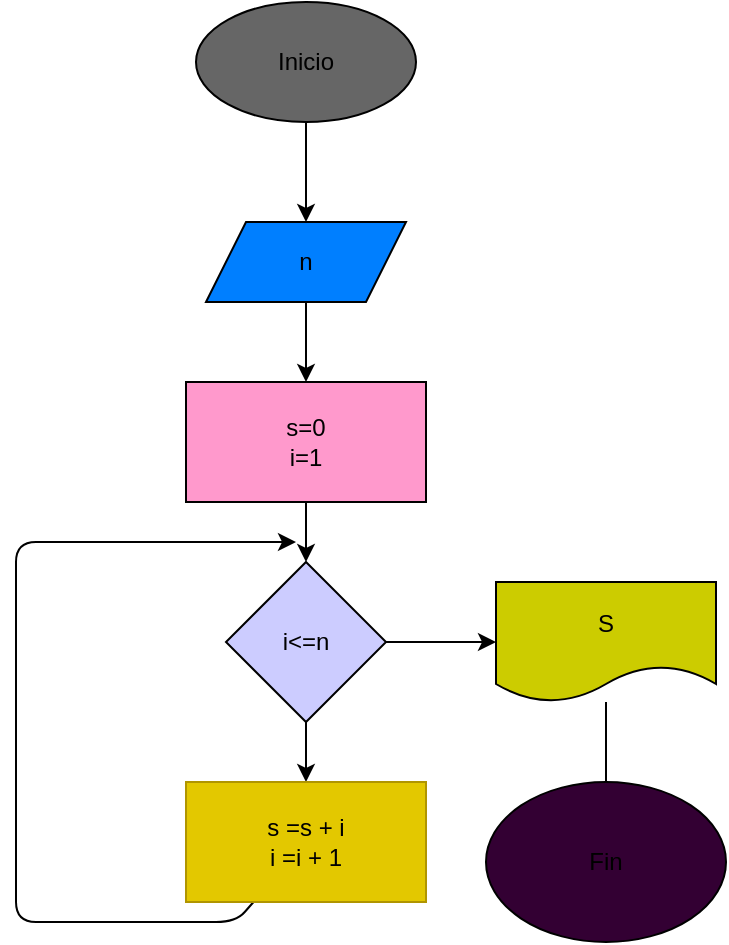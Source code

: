 <mxfile>
    <diagram id="wiQ3CxccvwV4qcg1TcG6" name="Página-1">
        <mxGraphModel dx="767" dy="615" grid="1" gridSize="10" guides="1" tooltips="1" connect="1" arrows="1" fold="1" page="1" pageScale="1" pageWidth="827" pageHeight="1169" math="0" shadow="0">
            <root>
                <mxCell id="0"/>
                <mxCell id="1" parent="0"/>
                <mxCell id="9" style="edgeStyle=none;html=1;" edge="1" parent="1" source="2" target="3">
                    <mxGeometry relative="1" as="geometry"/>
                </mxCell>
                <mxCell id="2" value="Inicio" style="ellipse;whiteSpace=wrap;html=1;fillColor=#666666;" vertex="1" parent="1">
                    <mxGeometry x="250" y="10" width="110" height="60" as="geometry"/>
                </mxCell>
                <mxCell id="10" style="edgeStyle=none;html=1;" edge="1" parent="1" source="3" target="4">
                    <mxGeometry relative="1" as="geometry"/>
                </mxCell>
                <mxCell id="3" value="n" style="shape=parallelogram;perimeter=parallelogramPerimeter;whiteSpace=wrap;html=1;fixedSize=1;fillColor=#007FFF;" vertex="1" parent="1">
                    <mxGeometry x="255" y="120" width="100" height="40" as="geometry"/>
                </mxCell>
                <mxCell id="11" style="edgeStyle=none;html=1;" edge="1" parent="1" source="4" target="5">
                    <mxGeometry relative="1" as="geometry"/>
                </mxCell>
                <mxCell id="4" value="&lt;font color=&quot;#000000&quot;&gt;s=0&lt;br&gt;i=1&lt;/font&gt;" style="rounded=0;whiteSpace=wrap;html=1;fillColor=#FF99CC;" vertex="1" parent="1">
                    <mxGeometry x="245" y="200" width="120" height="60" as="geometry"/>
                </mxCell>
                <mxCell id="12" style="edgeStyle=none;html=1;" edge="1" parent="1" source="5" target="6">
                    <mxGeometry relative="1" as="geometry"/>
                </mxCell>
                <mxCell id="15" style="edgeStyle=none;html=1;" edge="1" parent="1" source="5" target="7">
                    <mxGeometry relative="1" as="geometry"/>
                </mxCell>
                <mxCell id="5" value="&lt;font color=&quot;#000000&quot;&gt;i&amp;lt;=n&lt;/font&gt;" style="rhombus;whiteSpace=wrap;html=1;fillColor=#CCCCFF;" vertex="1" parent="1">
                    <mxGeometry x="265" y="290" width="80" height="80" as="geometry"/>
                </mxCell>
                <mxCell id="13" style="edgeStyle=none;html=1;" edge="1" parent="1" source="6">
                    <mxGeometry relative="1" as="geometry">
                        <mxPoint x="300" y="280" as="targetPoint"/>
                        <mxPoint x="320" y="480" as="sourcePoint"/>
                        <Array as="points">
                            <mxPoint x="270" y="470"/>
                            <mxPoint x="160" y="470"/>
                            <mxPoint x="160" y="280"/>
                        </Array>
                    </mxGeometry>
                </mxCell>
                <mxCell id="6" value="s =s + i&lt;br&gt;i =i + 1" style="rounded=0;whiteSpace=wrap;html=1;fillColor=#e3c800;fontColor=#000000;strokeColor=#B09500;" vertex="1" parent="1">
                    <mxGeometry x="245" y="400" width="120" height="60" as="geometry"/>
                </mxCell>
                <mxCell id="17" style="edgeStyle=none;html=1;endArrow=none;endFill=0;" edge="1" parent="1" source="7" target="8">
                    <mxGeometry relative="1" as="geometry"/>
                </mxCell>
                <mxCell id="7" value="&lt;font color=&quot;#000000&quot;&gt;S&lt;/font&gt;" style="shape=document;whiteSpace=wrap;html=1;boundedLbl=1;fillColor=#CCCC00;" vertex="1" parent="1">
                    <mxGeometry x="400" y="300" width="110" height="60" as="geometry"/>
                </mxCell>
                <mxCell id="8" value="Fin" style="ellipse;whiteSpace=wrap;html=1;fillColor=#330033;" vertex="1" parent="1">
                    <mxGeometry x="395" y="400" width="120" height="80" as="geometry"/>
                </mxCell>
            </root>
        </mxGraphModel>
    </diagram>
</mxfile>